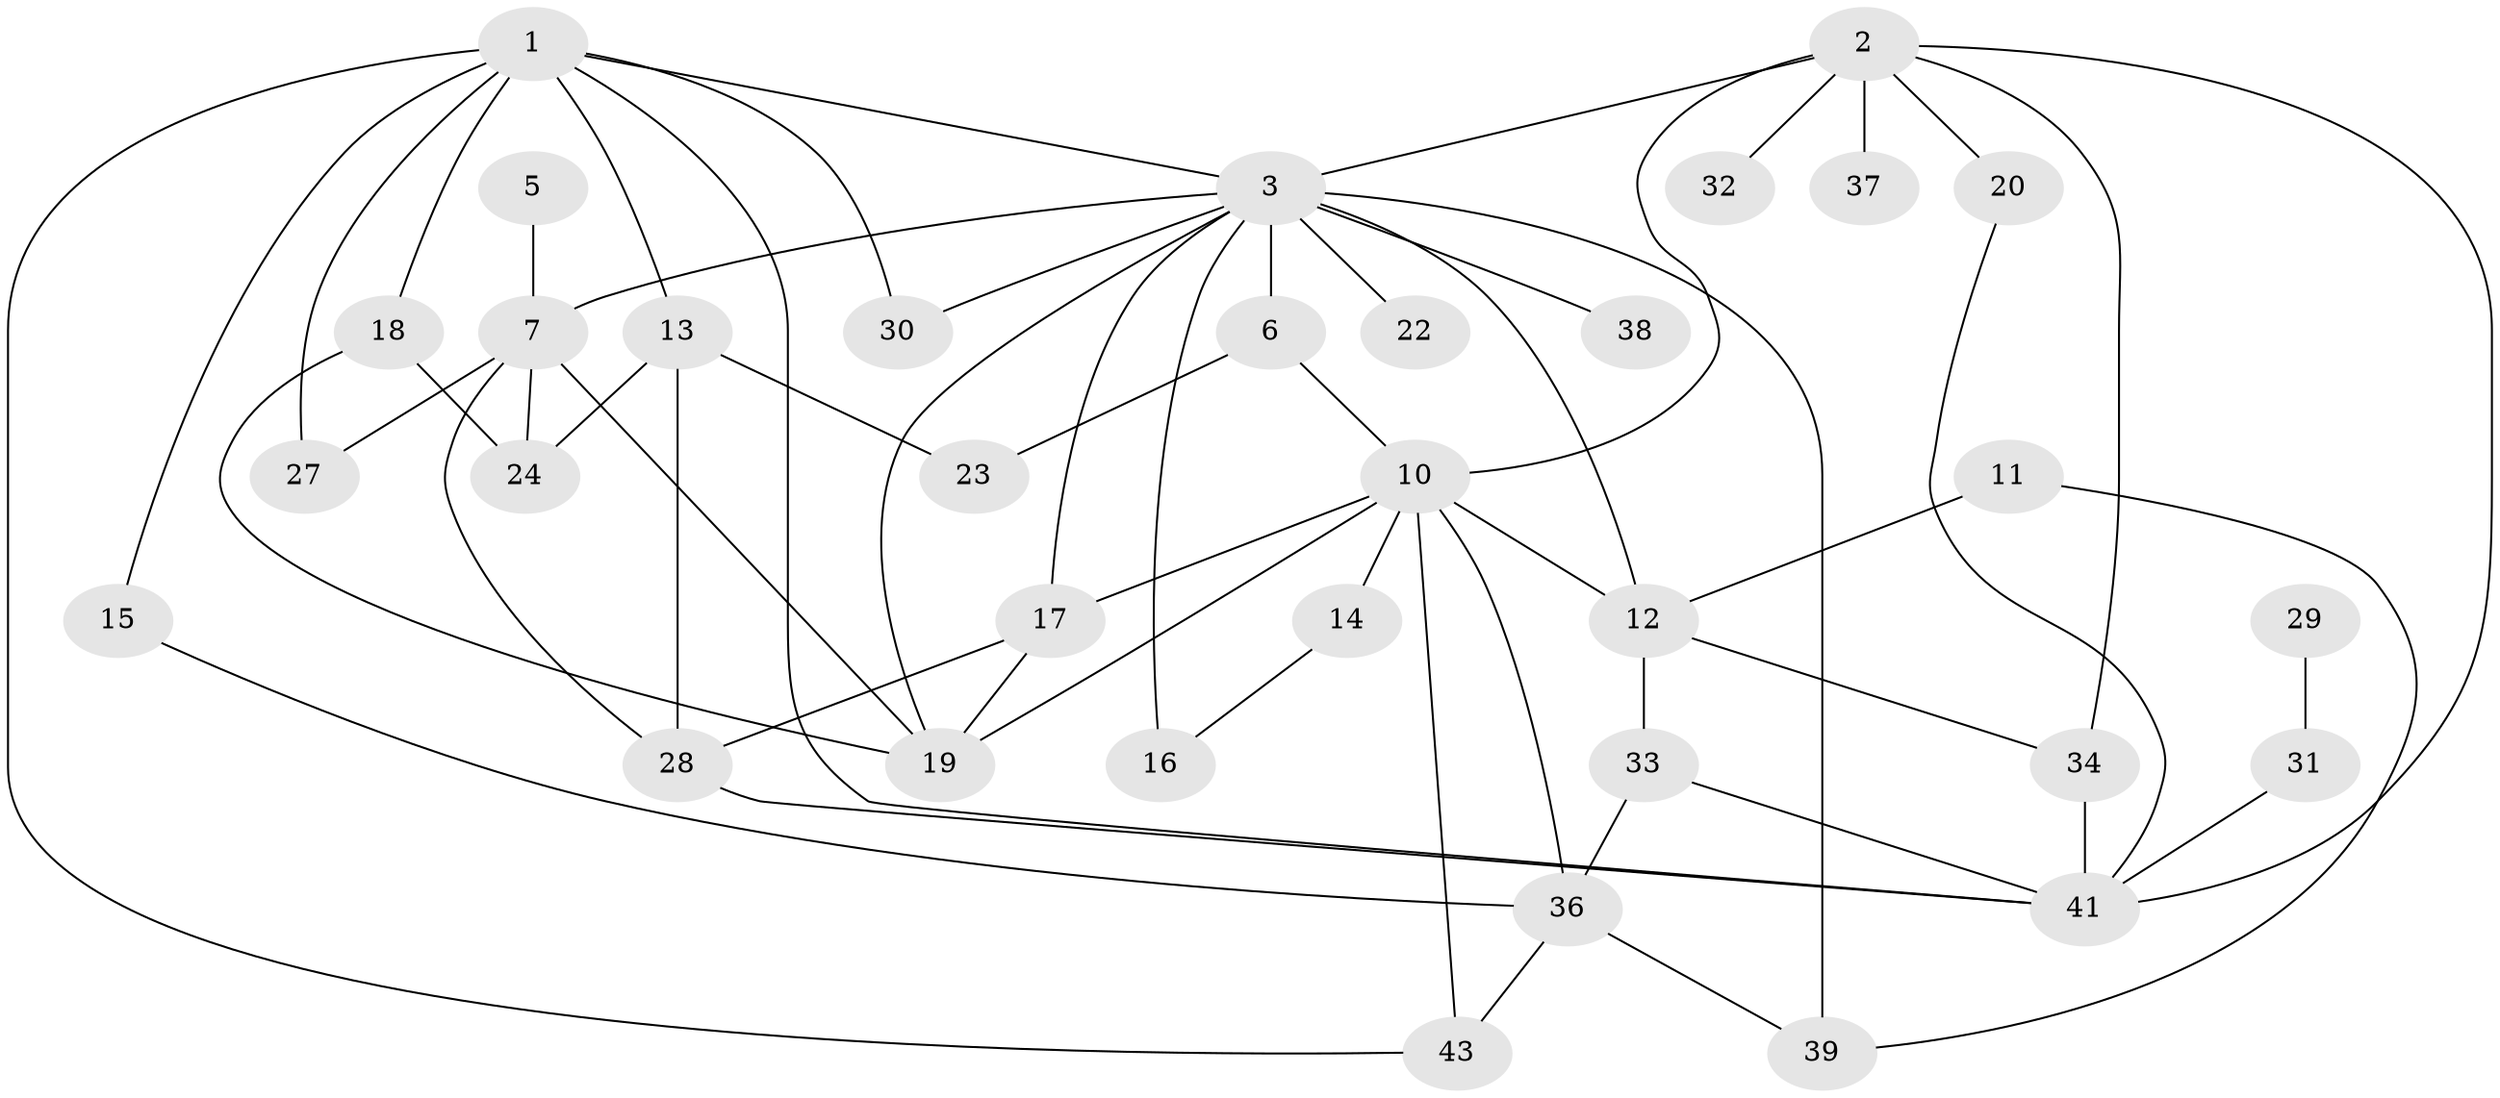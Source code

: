 // original degree distribution, {4: 0.1511627906976744, 3: 0.26744186046511625, 0: 0.10465116279069768, 2: 0.22093023255813954, 5: 0.06976744186046512, 1: 0.13953488372093023, 6: 0.03488372093023256, 7: 0.011627906976744186}
// Generated by graph-tools (version 1.1) at 2025/33/03/09/25 02:33:38]
// undirected, 34 vertices, 60 edges
graph export_dot {
graph [start="1"]
  node [color=gray90,style=filled];
  1;
  2;
  3;
  5;
  6;
  7;
  10;
  11;
  12;
  13;
  14;
  15;
  16;
  17;
  18;
  19;
  20;
  22;
  23;
  24;
  27;
  28;
  29;
  30;
  31;
  32;
  33;
  34;
  36;
  37;
  38;
  39;
  41;
  43;
  1 -- 3 [weight=1.0];
  1 -- 13 [weight=1.0];
  1 -- 15 [weight=1.0];
  1 -- 18 [weight=1.0];
  1 -- 27 [weight=1.0];
  1 -- 30 [weight=1.0];
  1 -- 41 [weight=1.0];
  1 -- 43 [weight=1.0];
  2 -- 3 [weight=3.0];
  2 -- 10 [weight=1.0];
  2 -- 20 [weight=1.0];
  2 -- 32 [weight=1.0];
  2 -- 34 [weight=3.0];
  2 -- 37 [weight=2.0];
  2 -- 41 [weight=1.0];
  3 -- 6 [weight=1.0];
  3 -- 7 [weight=1.0];
  3 -- 12 [weight=1.0];
  3 -- 16 [weight=2.0];
  3 -- 17 [weight=1.0];
  3 -- 19 [weight=1.0];
  3 -- 22 [weight=1.0];
  3 -- 30 [weight=1.0];
  3 -- 38 [weight=1.0];
  3 -- 39 [weight=1.0];
  5 -- 7 [weight=1.0];
  6 -- 10 [weight=1.0];
  6 -- 23 [weight=1.0];
  7 -- 19 [weight=1.0];
  7 -- 24 [weight=1.0];
  7 -- 27 [weight=1.0];
  7 -- 28 [weight=1.0];
  10 -- 12 [weight=2.0];
  10 -- 14 [weight=1.0];
  10 -- 17 [weight=2.0];
  10 -- 19 [weight=1.0];
  10 -- 36 [weight=1.0];
  10 -- 43 [weight=3.0];
  11 -- 12 [weight=1.0];
  11 -- 39 [weight=1.0];
  12 -- 33 [weight=1.0];
  12 -- 34 [weight=1.0];
  13 -- 23 [weight=1.0];
  13 -- 24 [weight=1.0];
  13 -- 28 [weight=1.0];
  14 -- 16 [weight=1.0];
  15 -- 36 [weight=1.0];
  17 -- 19 [weight=1.0];
  17 -- 28 [weight=1.0];
  18 -- 19 [weight=1.0];
  18 -- 24 [weight=1.0];
  20 -- 41 [weight=1.0];
  28 -- 41 [weight=1.0];
  29 -- 31 [weight=1.0];
  31 -- 41 [weight=1.0];
  33 -- 36 [weight=1.0];
  33 -- 41 [weight=1.0];
  34 -- 41 [weight=1.0];
  36 -- 39 [weight=1.0];
  36 -- 43 [weight=1.0];
}
